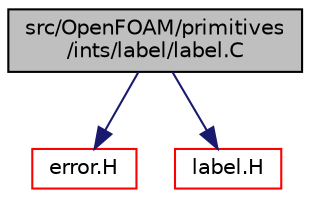 digraph "src/OpenFOAM/primitives/ints/label/label.C"
{
  bgcolor="transparent";
  edge [fontname="Helvetica",fontsize="10",labelfontname="Helvetica",labelfontsize="10"];
  node [fontname="Helvetica",fontsize="10",shape=record];
  Node1 [label="src/OpenFOAM/primitives\l/ints/label/label.C",height=0.2,width=0.4,color="black", fillcolor="grey75", style="filled", fontcolor="black"];
  Node1 -> Node2 [color="midnightblue",fontsize="10",style="solid",fontname="Helvetica"];
  Node2 [label="error.H",height=0.2,width=0.4,color="red",URL="$a08047.html"];
  Node1 -> Node3 [color="midnightblue",fontsize="10",style="solid",fontname="Helvetica"];
  Node3 [label="label.H",height=0.2,width=0.4,color="red",URL="$a09222.html"];
}
